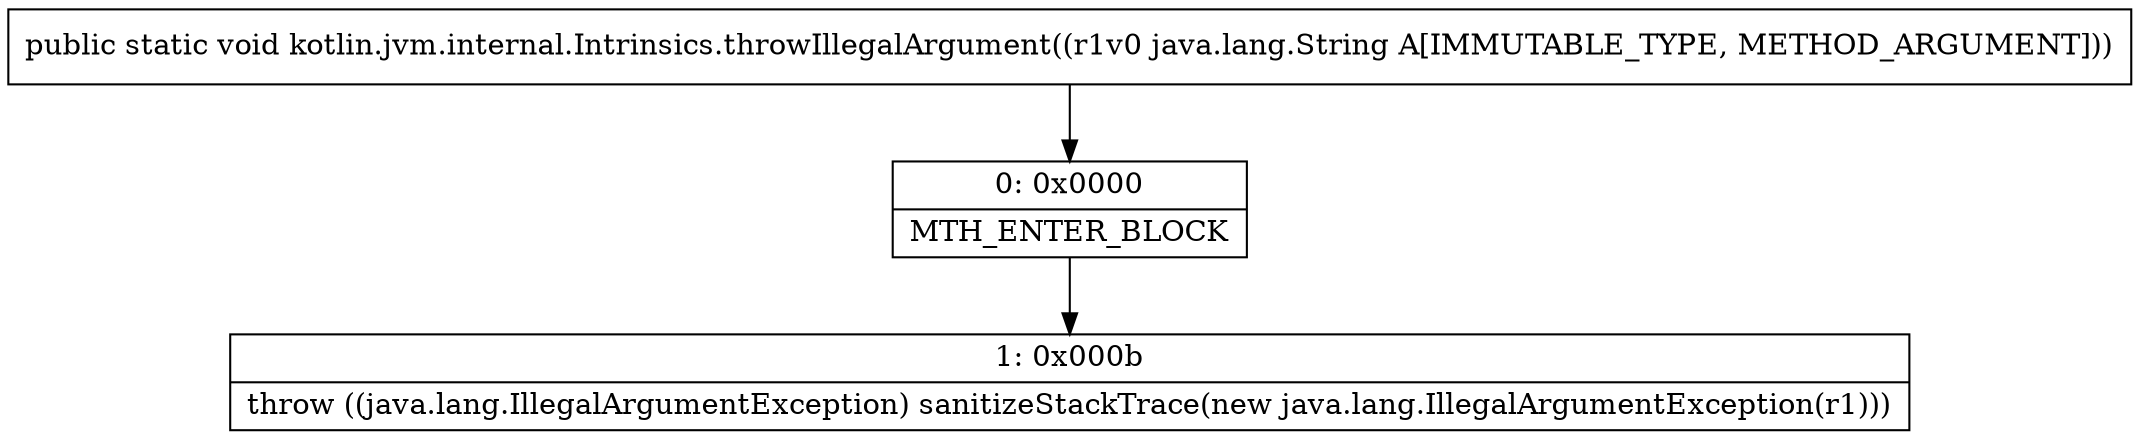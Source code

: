 digraph "CFG forkotlin.jvm.internal.Intrinsics.throwIllegalArgument(Ljava\/lang\/String;)V" {
Node_0 [shape=record,label="{0\:\ 0x0000|MTH_ENTER_BLOCK\l}"];
Node_1 [shape=record,label="{1\:\ 0x000b|throw ((java.lang.IllegalArgumentException) sanitizeStackTrace(new java.lang.IllegalArgumentException(r1)))\l}"];
MethodNode[shape=record,label="{public static void kotlin.jvm.internal.Intrinsics.throwIllegalArgument((r1v0 java.lang.String A[IMMUTABLE_TYPE, METHOD_ARGUMENT])) }"];
MethodNode -> Node_0;
Node_0 -> Node_1;
}

